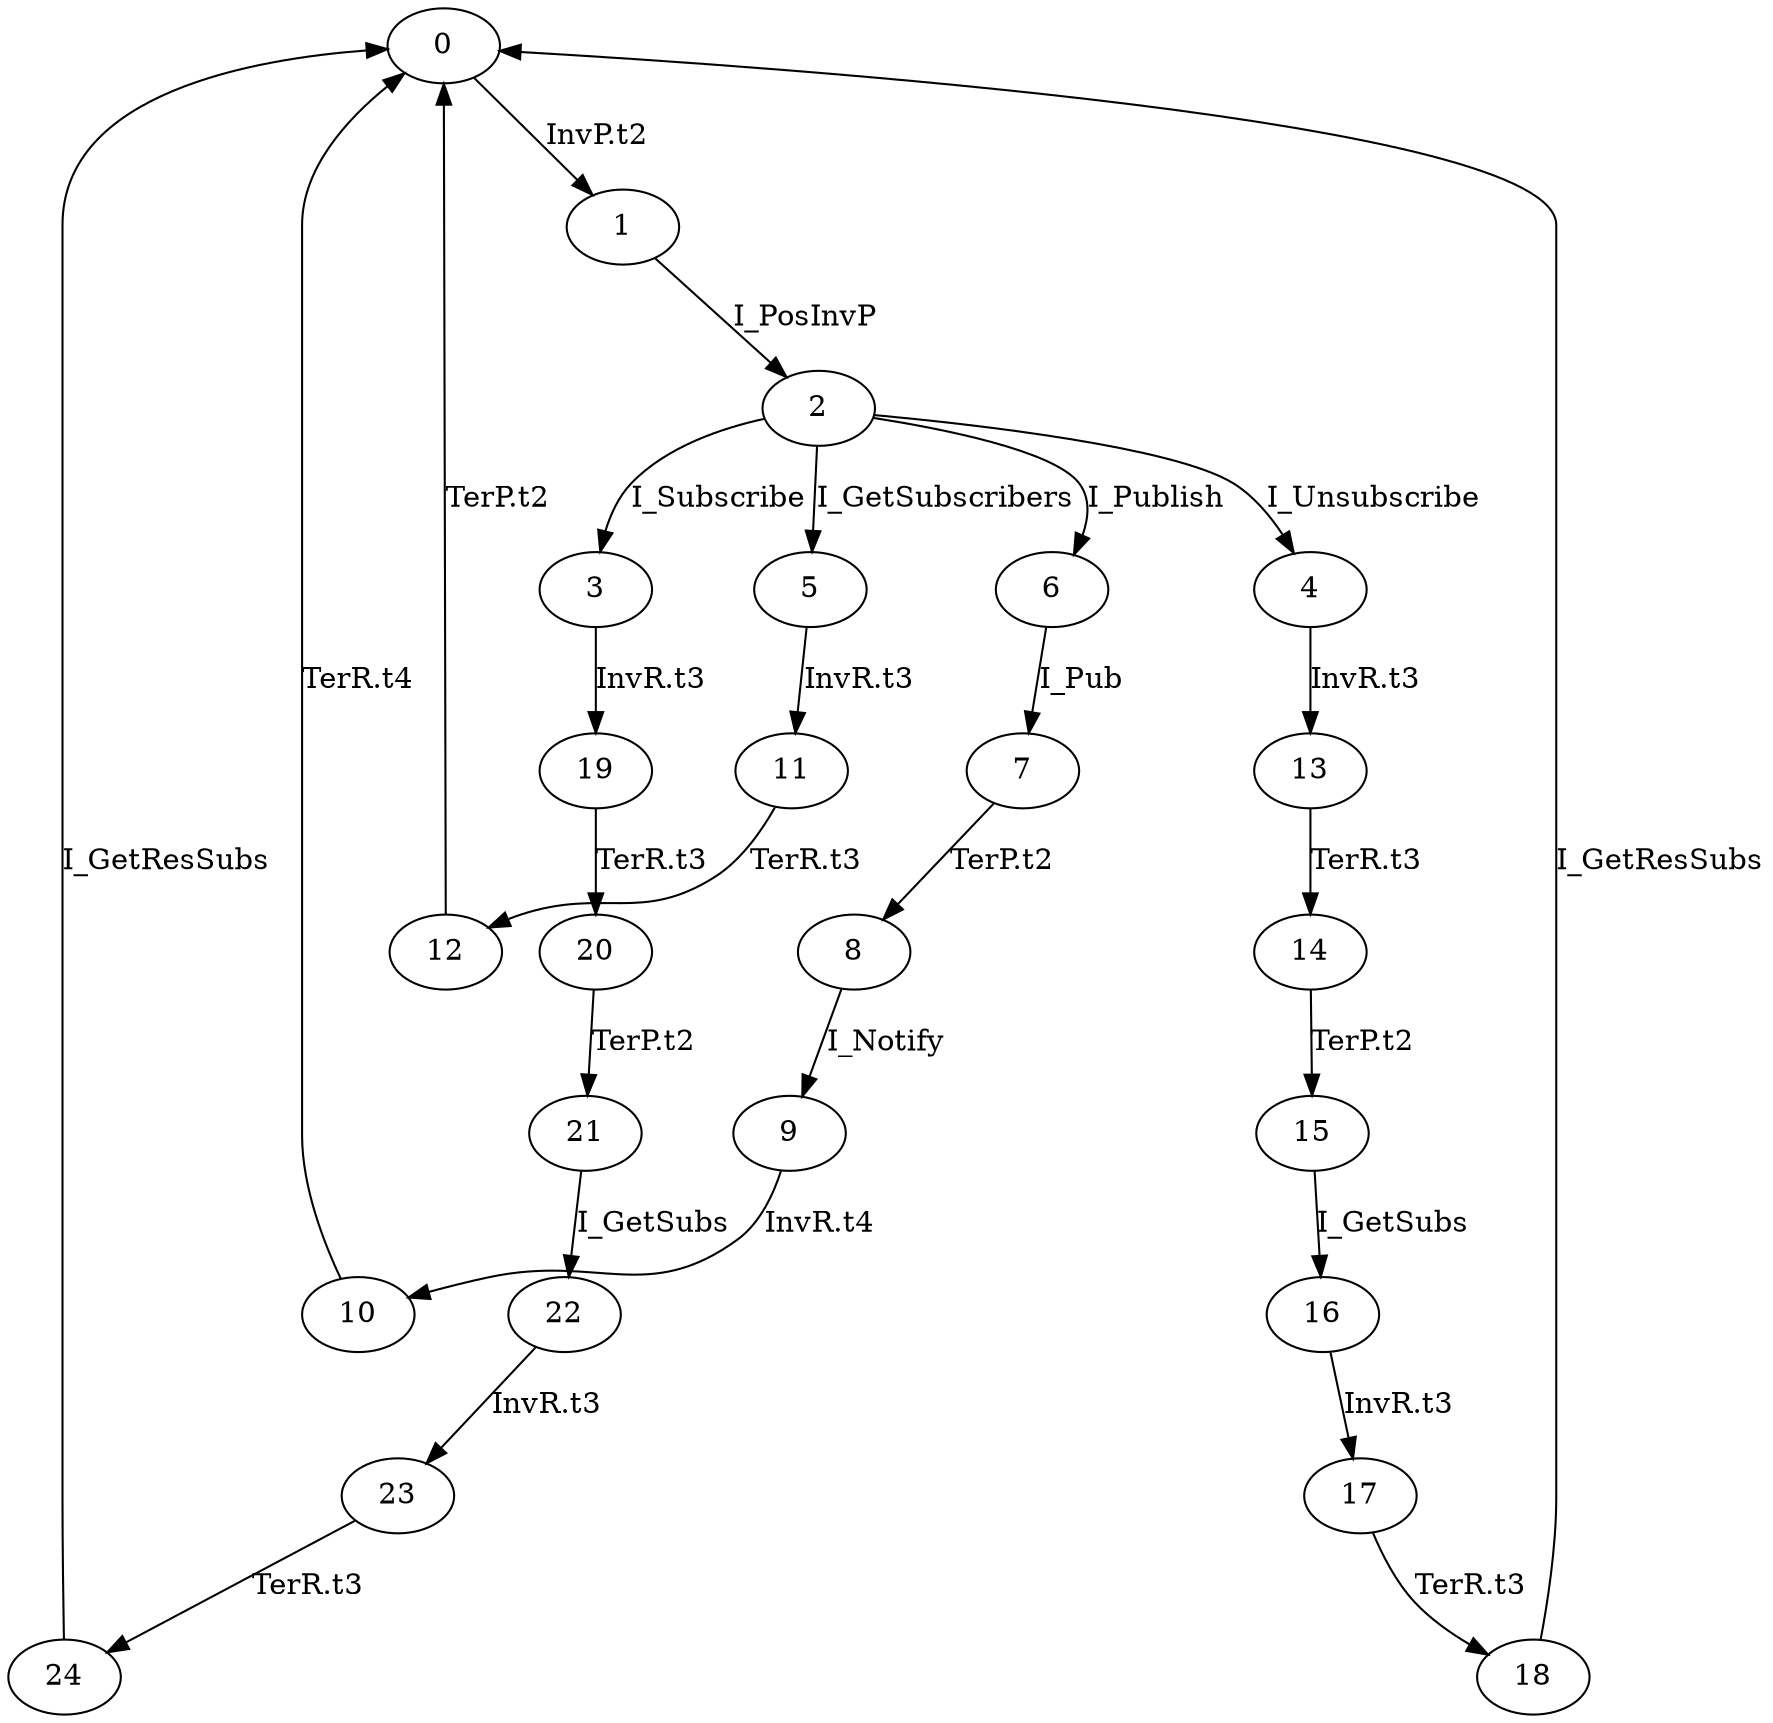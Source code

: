 digraph G {
  0 -> 1 [ label="InvP.t2" ];
  1 -> 2 [ label="I_PosInvP" ];
  2 -> 6 [ label="I_Publish" ];
  2 -> 5 [ label="I_GetSubscribers" ];
  2 -> 3 [ label="I_Subscribe" ];
  2 -> 4 [ label="I_Unsubscribe" ];
  3 -> 19 [ label="InvR.t3" ];
  4 -> 13 [ label="InvR.t3" ];
  5 -> 11 [ label="InvR.t3" ];
  6 -> 7 [ label="I_Pub" ];
  7 -> 8 [ label="TerP.t2" ];
  8 -> 9 [ label="I_Notify" ];
  9 -> 10 [ label="InvR.t4" ];
  10 -> 0 [ label="TerR.t4" ];
  11 -> 12 [ label="TerR.t3" ];
  12 -> 0 [ label="TerP.t2" ];
  13 -> 14 [ label="TerR.t3" ];
  14 -> 15 [ label="TerP.t2" ];
  15 -> 16 [ label="I_GetSubs" ];
  16 -> 17 [ label="InvR.t3" ];
  17 -> 18 [ label="TerR.t3" ];
  18 -> 0 [ label="I_GetResSubs" ];
  19 -> 20 [ label="TerR.t3" ];
  20 -> 21 [ label="TerP.t2" ];
  21 -> 22 [ label="I_GetSubs" ];
  22 -> 23 [ label="InvR.t3" ];
  23 -> 24 [ label="TerR.t3" ];
  24 -> 0 [ label="I_GetResSubs" ];
}
